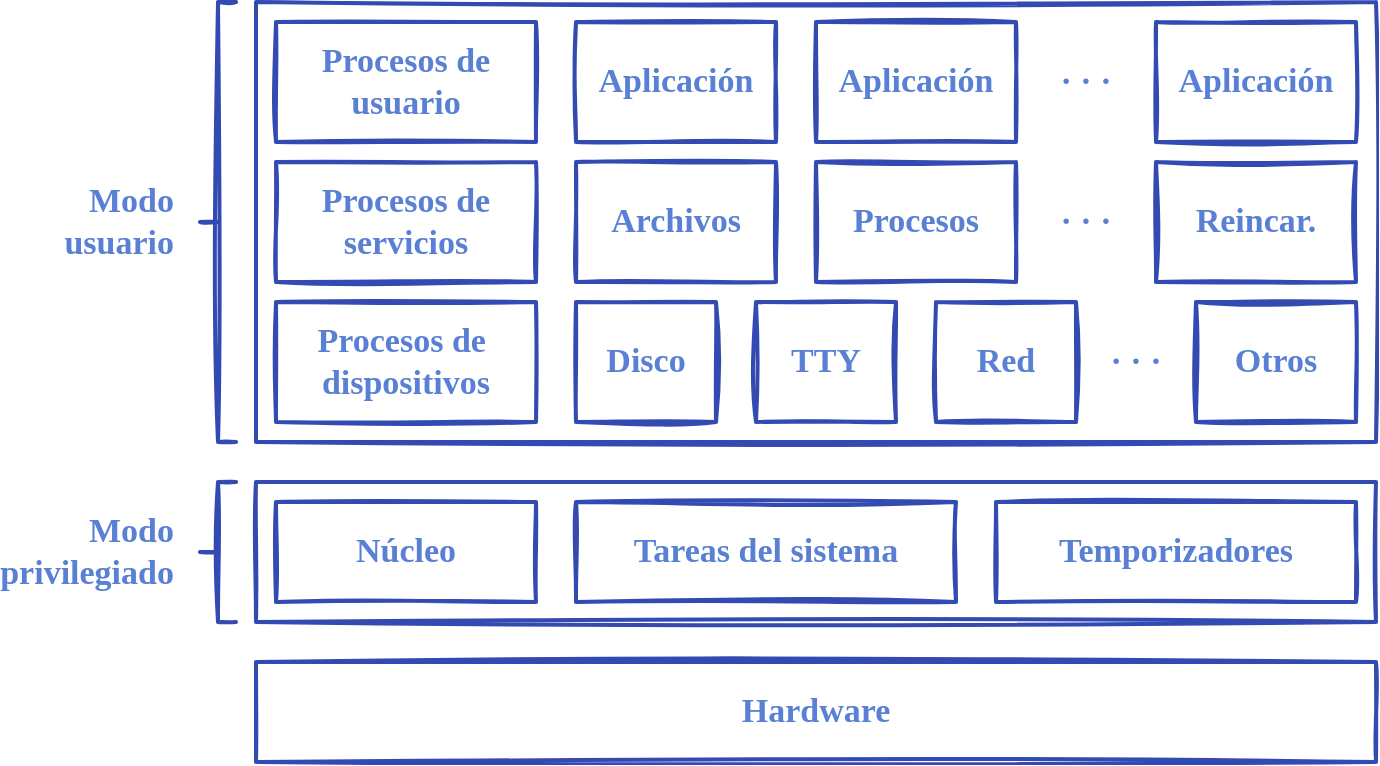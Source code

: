 <mxfile version="13.8.5" type="google"><diagram id="akEowiJKr_ScigKzrRVM" name="Page-1"><mxGraphModel dx="733" dy="245" grid="1" gridSize="10" guides="1" tooltips="1" connect="1" arrows="1" fold="1" page="1" pageScale="1" pageWidth="689" pageHeight="517" math="0" shadow="0"><root><mxCell id="0"/><mxCell id="1" parent="0"/><mxCell id="-pet36EsuUMPWjCT5Itz-69" value="&lt;b&gt;Hardware&lt;/b&gt;" style="rounded=0;whiteSpace=wrap;html=1;shadow=0;sketch=1;strokeWidth=2;fillColor=none;fontFamily=Ink Free;fontSize=17;fontColor=#5980d4;spacing=20;strokeColor=#324AB2;" parent="1" vertex="1"><mxGeometry x="818" y="890" width="560" height="50" as="geometry"/></mxCell><mxCell id="-pet36EsuUMPWjCT5Itz-70" value="" style="rounded=0;whiteSpace=wrap;html=1;shadow=0;sketch=1;strokeWidth=2;fillColor=none;fontFamily=Ink Free;fontSize=17;fontColor=#5980d4;spacing=20;strokeColor=#324AB2;" parent="1" vertex="1"><mxGeometry x="818" y="560" width="560" height="220" as="geometry"/></mxCell><mxCell id="-pet36EsuUMPWjCT5Itz-73" value="" style="strokeWidth=2;html=1;shape=mxgraph.flowchart.annotation_2;align=left;labelPosition=right;pointerEvents=1;fontColor=#000000;sketch=1;strokeColor=#324AB2;" parent="1" vertex="1"><mxGeometry x="790" y="560" width="18" height="220" as="geometry"/></mxCell><mxCell id="-pet36EsuUMPWjCT5Itz-74" value="Modo usuario" style="text;html=1;align=right;verticalAlign=middle;whiteSpace=wrap;rounded=0;shadow=0;sketch=1;fontFamily=Ink Free;fontSize=17;fontColor=#5980d4;fontStyle=1;" parent="1" vertex="1"><mxGeometry x="709" y="652.5" width="70" height="35" as="geometry"/></mxCell><mxCell id="-pet36EsuUMPWjCT5Itz-75" value="&lt;b&gt;Aplicación&lt;/b&gt;" style="rounded=0;whiteSpace=wrap;html=1;shadow=0;sketch=1;strokeWidth=2;fillColor=none;fontFamily=Ink Free;fontSize=17;fontColor=#5980d4;spacing=20;strokeColor=#324AB2;" parent="1" vertex="1"><mxGeometry x="978" y="570" width="100" height="60" as="geometry"/></mxCell><mxCell id="-pet36EsuUMPWjCT5Itz-77" value="&lt;b&gt;Reincar.&lt;/b&gt;" style="rounded=0;whiteSpace=wrap;html=1;shadow=0;sketch=1;strokeWidth=2;fillColor=none;fontFamily=Ink Free;fontSize=17;fontColor=#5980d4;spacing=20;strokeColor=#324AB2;" parent="1" vertex="1"><mxGeometry x="1268" y="640" width="100" height="60" as="geometry"/></mxCell><mxCell id="-pet36EsuUMPWjCT5Itz-78" value="&lt;b&gt;Disco&lt;/b&gt;" style="rounded=0;whiteSpace=wrap;html=1;shadow=0;sketch=1;strokeWidth=2;fillColor=none;fontFamily=Ink Free;fontSize=17;fontColor=#5980d4;spacing=20;strokeColor=#324AB2;" parent="1" vertex="1"><mxGeometry x="978" y="710" width="70" height="60" as="geometry"/></mxCell><mxCell id="-pet36EsuUMPWjCT5Itz-79" value="&lt;b&gt;Procesos de usuario&lt;br&gt;&lt;/b&gt;" style="rounded=0;whiteSpace=wrap;html=1;shadow=0;sketch=1;strokeWidth=2;fillColor=none;fontFamily=Ink Free;fontSize=17;fontColor=#5980d4;spacing=20;strokeColor=#324AB2;" parent="1" vertex="1"><mxGeometry x="828" y="570" width="130" height="60" as="geometry"/></mxCell><mxCell id="-pet36EsuUMPWjCT5Itz-80" value="&lt;b&gt;Procesos de servicios&lt;br&gt;&lt;/b&gt;" style="rounded=0;whiteSpace=wrap;html=1;shadow=0;sketch=1;strokeWidth=2;fillColor=none;fontFamily=Ink Free;fontSize=17;fontColor=#5980d4;spacing=20;strokeColor=#324AB2;" parent="1" vertex="1"><mxGeometry x="828" y="640" width="130" height="60" as="geometry"/></mxCell><mxCell id="-pet36EsuUMPWjCT5Itz-81" value="&lt;b&gt;Procesos de&amp;nbsp;&lt;br&gt;dispositivos&lt;br&gt;&lt;/b&gt;" style="rounded=0;whiteSpace=wrap;html=1;shadow=0;sketch=1;strokeWidth=2;fillColor=none;fontFamily=Ink Free;fontSize=17;fontColor=#5980d4;spacing=20;strokeColor=#324AB2;" parent="1" vertex="1"><mxGeometry x="828" y="710" width="130" height="60" as="geometry"/></mxCell><mxCell id="-pet36EsuUMPWjCT5Itz-82" value="&lt;b&gt;Aplicación&lt;/b&gt;" style="rounded=0;whiteSpace=wrap;html=1;shadow=0;sketch=1;strokeWidth=2;fillColor=none;fontFamily=Ink Free;fontSize=17;fontColor=#5980d4;spacing=20;strokeColor=#324AB2;" parent="1" vertex="1"><mxGeometry x="1098" y="570" width="100" height="60" as="geometry"/></mxCell><mxCell id="-pet36EsuUMPWjCT5Itz-83" value="&lt;b&gt;Aplicación&lt;/b&gt;" style="rounded=0;whiteSpace=wrap;html=1;shadow=0;sketch=1;strokeWidth=2;fillColor=none;fontFamily=Ink Free;fontSize=17;fontColor=#5980d4;spacing=20;strokeColor=#324AB2;" parent="1" vertex="1"><mxGeometry x="1268" y="570" width="100" height="60" as="geometry"/></mxCell><mxCell id="-pet36EsuUMPWjCT5Itz-84" value="&lt;b&gt;·&amp;nbsp;·&amp;nbsp;·&lt;/b&gt;" style="rounded=0;whiteSpace=wrap;html=1;shadow=0;sketch=1;strokeWidth=2;fontFamily=Ink Free;fontSize=17;fontColor=#5980d4;spacing=20;fillColor=none;strokeColor=none;" parent="1" vertex="1"><mxGeometry x="1198" y="570" width="70" height="60" as="geometry"/></mxCell><mxCell id="-pet36EsuUMPWjCT5Itz-85" value="&lt;b&gt;Archivos&lt;/b&gt;" style="rounded=0;whiteSpace=wrap;html=1;shadow=0;sketch=1;strokeWidth=2;fillColor=none;fontFamily=Ink Free;fontSize=17;fontColor=#5980d4;spacing=20;strokeColor=#324AB2;" parent="1" vertex="1"><mxGeometry x="978" y="640" width="100" height="60" as="geometry"/></mxCell><mxCell id="-pet36EsuUMPWjCT5Itz-86" value="&lt;b&gt;Procesos&lt;/b&gt;" style="rounded=0;whiteSpace=wrap;html=1;shadow=0;sketch=1;strokeWidth=2;fillColor=none;fontFamily=Ink Free;fontSize=17;fontColor=#5980d4;spacing=20;strokeColor=#324AB2;" parent="1" vertex="1"><mxGeometry x="1098" y="640" width="100" height="60" as="geometry"/></mxCell><mxCell id="-pet36EsuUMPWjCT5Itz-87" value="&lt;b&gt;·&amp;nbsp;·&amp;nbsp;·&lt;/b&gt;" style="rounded=0;whiteSpace=wrap;html=1;shadow=0;sketch=1;strokeWidth=2;fontFamily=Ink Free;fontSize=17;fontColor=#5980d4;spacing=20;fillColor=none;strokeColor=none;" parent="1" vertex="1"><mxGeometry x="1198" y="640" width="70" height="60" as="geometry"/></mxCell><mxCell id="-pet36EsuUMPWjCT5Itz-88" value="&lt;b&gt;TTY&lt;br&gt;&lt;/b&gt;" style="rounded=0;whiteSpace=wrap;html=1;shadow=0;sketch=1;strokeWidth=2;fillColor=none;fontFamily=Ink Free;fontSize=17;fontColor=#5980d4;spacing=20;strokeColor=#324AB2;" parent="1" vertex="1"><mxGeometry x="1068" y="710" width="70" height="60" as="geometry"/></mxCell><mxCell id="-pet36EsuUMPWjCT5Itz-91" value="&lt;b&gt;Red&lt;br&gt;&lt;/b&gt;" style="rounded=0;whiteSpace=wrap;html=1;shadow=0;sketch=1;strokeWidth=2;fillColor=none;fontFamily=Ink Free;fontSize=17;fontColor=#5980d4;spacing=20;strokeColor=#324AB2;" parent="1" vertex="1"><mxGeometry x="1158" y="710" width="70" height="60" as="geometry"/></mxCell><mxCell id="-pet36EsuUMPWjCT5Itz-92" value="&lt;b&gt;·&amp;nbsp;·&amp;nbsp;·&lt;/b&gt;" style="rounded=0;whiteSpace=wrap;html=1;shadow=0;sketch=1;strokeWidth=2;fontFamily=Ink Free;fontSize=17;fontColor=#5980d4;spacing=20;fillColor=none;strokeColor=none;" parent="1" vertex="1"><mxGeometry x="1228" y="710" width="60" height="60" as="geometry"/></mxCell><mxCell id="-pet36EsuUMPWjCT5Itz-93" value="&lt;b&gt;Otros&lt;br&gt;&lt;/b&gt;" style="rounded=0;whiteSpace=wrap;html=1;shadow=0;sketch=1;strokeWidth=2;fillColor=none;fontFamily=Ink Free;fontSize=17;fontColor=#5980d4;spacing=20;strokeColor=#324AB2;" parent="1" vertex="1"><mxGeometry x="1288" y="710" width="80" height="60" as="geometry"/></mxCell><mxCell id="-pet36EsuUMPWjCT5Itz-95" value="" style="rounded=0;whiteSpace=wrap;html=1;shadow=0;sketch=1;strokeWidth=2;fillColor=none;fontFamily=Ink Free;fontSize=17;fontColor=#5980d4;spacing=20;strokeColor=#324AB2;" parent="1" vertex="1"><mxGeometry x="818" y="800" width="560" height="70" as="geometry"/></mxCell><mxCell id="-pet36EsuUMPWjCT5Itz-96" value="&lt;b&gt;Núcleo&lt;/b&gt;" style="rounded=0;whiteSpace=wrap;html=1;shadow=0;sketch=1;strokeWidth=2;fillColor=none;fontFamily=Ink Free;fontSize=17;fontColor=#5980d4;spacing=20;strokeColor=#324AB2;" parent="1" vertex="1"><mxGeometry x="828" y="810" width="130" height="50" as="geometry"/></mxCell><mxCell id="-pet36EsuUMPWjCT5Itz-98" value="" style="strokeWidth=2;html=1;shape=mxgraph.flowchart.annotation_2;align=left;labelPosition=right;pointerEvents=1;fontColor=#000000;sketch=1;strokeColor=#324AB2;" parent="1" vertex="1"><mxGeometry x="790" y="800" width="18" height="70" as="geometry"/></mxCell><mxCell id="-pet36EsuUMPWjCT5Itz-99" value="&lt;b&gt;Temporizadores&lt;/b&gt;" style="rounded=0;whiteSpace=wrap;html=1;shadow=0;sketch=1;strokeWidth=2;fillColor=none;fontFamily=Ink Free;fontSize=17;fontColor=#5980d4;spacing=20;strokeColor=#324AB2;" parent="1" vertex="1"><mxGeometry x="1188" y="810" width="180" height="50" as="geometry"/></mxCell><mxCell id="-pet36EsuUMPWjCT5Itz-100" value="&lt;b&gt;Tareas del sistema&lt;/b&gt;" style="rounded=0;whiteSpace=wrap;html=1;shadow=0;sketch=1;strokeWidth=2;fillColor=none;fontFamily=Ink Free;fontSize=17;fontColor=#5980d4;spacing=20;strokeColor=#324AB2;" parent="1" vertex="1"><mxGeometry x="978" y="810" width="190" height="50" as="geometry"/></mxCell><mxCell id="-pet36EsuUMPWjCT5Itz-101" value="Modo privilegiado" style="text;html=1;align=right;verticalAlign=middle;whiteSpace=wrap;rounded=0;shadow=0;sketch=1;fontFamily=Ink Free;fontSize=17;fontColor=#5980d4;fontStyle=1;" parent="1" vertex="1"><mxGeometry x="690" y="815" width="89" height="40" as="geometry"/></mxCell></root></mxGraphModel></diagram></mxfile>